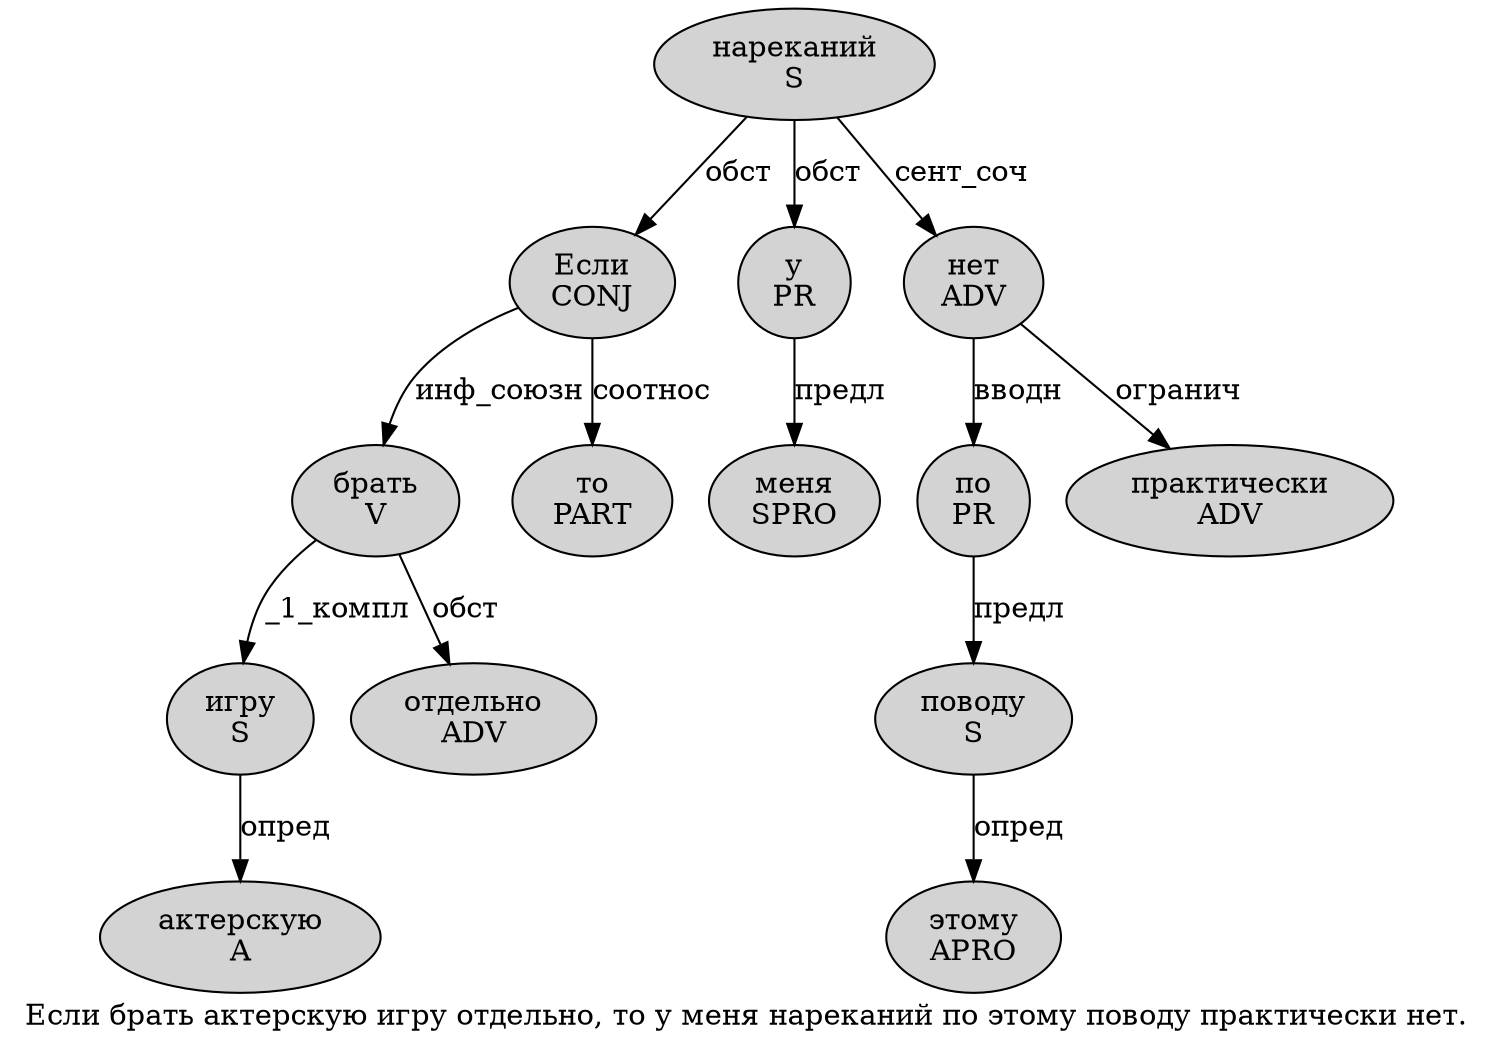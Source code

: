 digraph SENTENCE_3489 {
	graph [label="Если брать актерскую игру отдельно, то у меня нареканий по этому поводу практически нет."]
	node [style=filled]
		0 [label="Если
CONJ" color="" fillcolor=lightgray penwidth=1 shape=ellipse]
		1 [label="брать
V" color="" fillcolor=lightgray penwidth=1 shape=ellipse]
		2 [label="актерскую
A" color="" fillcolor=lightgray penwidth=1 shape=ellipse]
		3 [label="игру
S" color="" fillcolor=lightgray penwidth=1 shape=ellipse]
		4 [label="отдельно
ADV" color="" fillcolor=lightgray penwidth=1 shape=ellipse]
		6 [label="то
PART" color="" fillcolor=lightgray penwidth=1 shape=ellipse]
		7 [label="у
PR" color="" fillcolor=lightgray penwidth=1 shape=ellipse]
		8 [label="меня
SPRO" color="" fillcolor=lightgray penwidth=1 shape=ellipse]
		9 [label="нареканий
S" color="" fillcolor=lightgray penwidth=1 shape=ellipse]
		10 [label="по
PR" color="" fillcolor=lightgray penwidth=1 shape=ellipse]
		11 [label="этому
APRO" color="" fillcolor=lightgray penwidth=1 shape=ellipse]
		12 [label="поводу
S" color="" fillcolor=lightgray penwidth=1 shape=ellipse]
		13 [label="практически
ADV" color="" fillcolor=lightgray penwidth=1 shape=ellipse]
		14 [label="нет
ADV" color="" fillcolor=lightgray penwidth=1 shape=ellipse]
			3 -> 2 [label="опред"]
			1 -> 3 [label="_1_компл"]
			1 -> 4 [label="обст"]
			9 -> 0 [label="обст"]
			9 -> 7 [label="обст"]
			9 -> 14 [label="сент_соч"]
			10 -> 12 [label="предл"]
			14 -> 10 [label="вводн"]
			14 -> 13 [label="огранич"]
			12 -> 11 [label="опред"]
			0 -> 1 [label="инф_союзн"]
			0 -> 6 [label="соотнос"]
			7 -> 8 [label="предл"]
}
